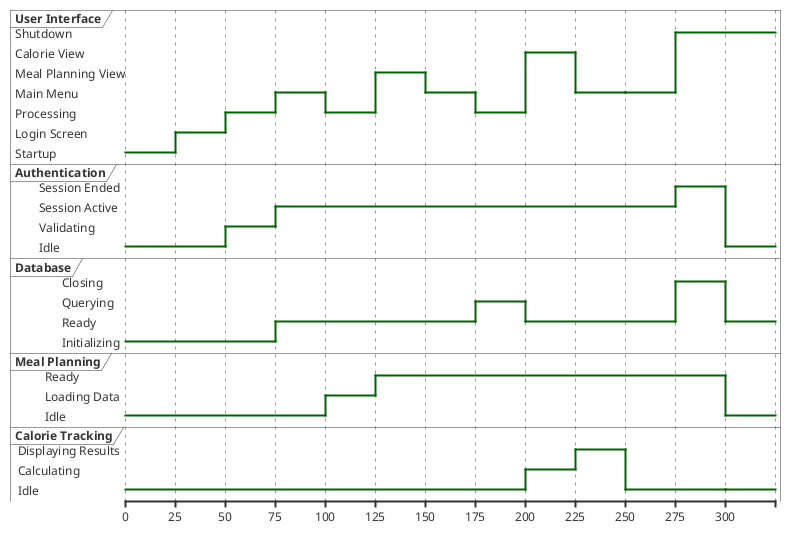 @startuml
robust "User Interface" as UI
robust "Authentication" as AUTH
robust "Database" as DB
robust "Meal Planning" as MP
robust "Calorie Tracking" as CT

@0
UI is Startup
AUTH is Idle
DB is Initializing
MP is Idle
CT is Idle

@25
UI is "Login Screen"

@50
UI is Processing
AUTH is Validating

@75
UI is "Main Menu"
AUTH is "Session Active"
DB is Ready

@100
UI is Processing
MP is "Loading Data"

@125
UI is "Meal Planning View"
MP is Ready

@150
UI is "Main Menu"

@175
UI is Processing
DB is Querying

@200
UI is "Calorie View"
DB is Ready
CT is Calculating

@225
UI is "Main Menu"
CT is "Displaying Results"

@250
UI is "Main Menu"
CT is Idle

@275
UI is Shutdown
AUTH is "Session Ended"
DB is Closing

@300
AUTH is Idle
DB is Ready
MP is Idle
CT is Idle

skinparam backgroundColor white
skinparam monochrome false
skinparam shadowing false
skinparam defaultFontName Arial
skinparam defaultFontSize 12
@enduml